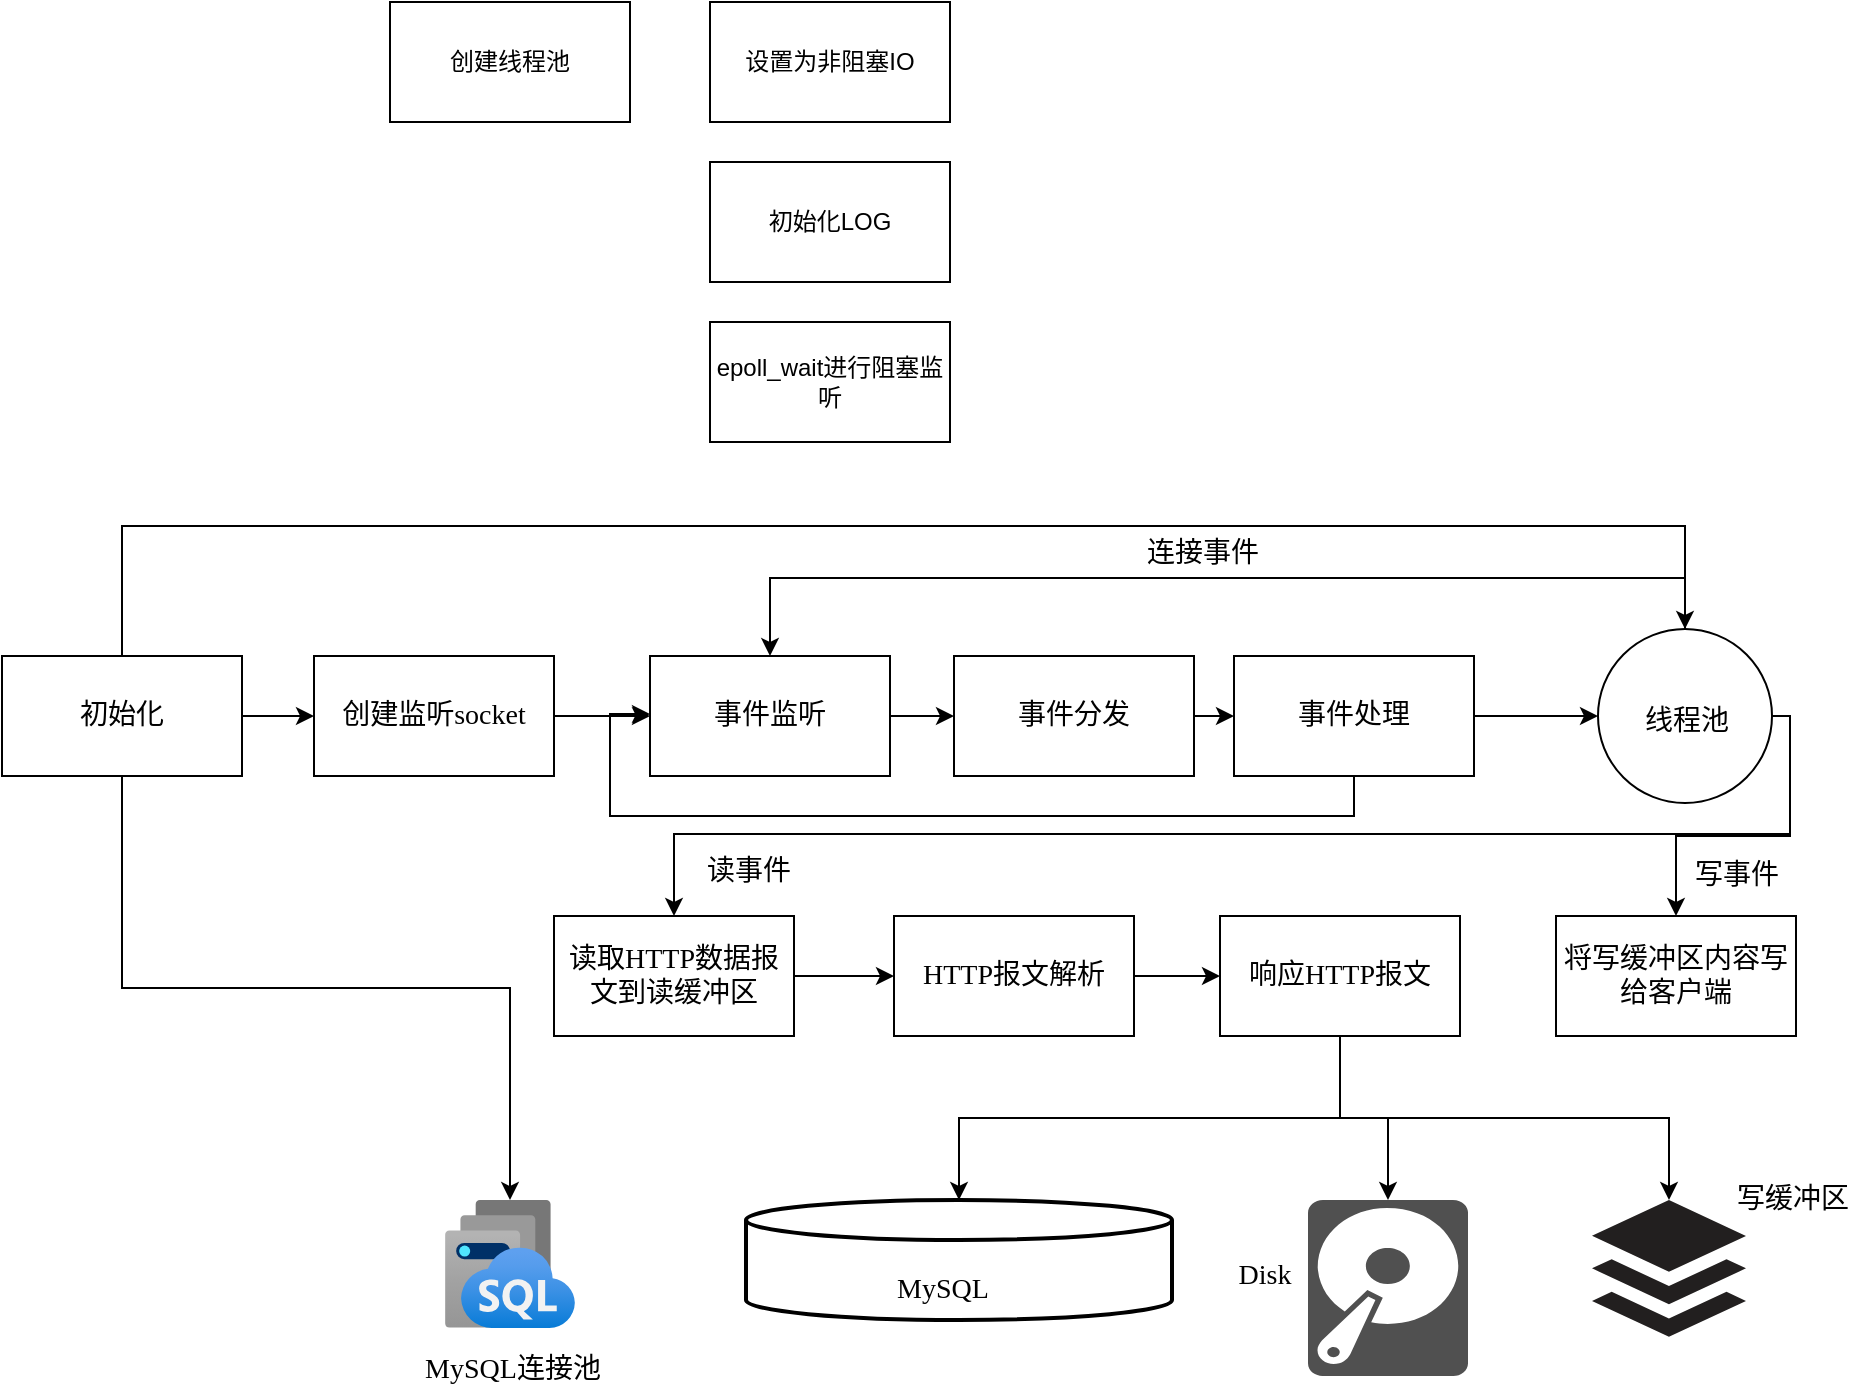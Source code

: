 <mxfile version="24.3.1" type="github">
  <diagram name="Page-1" id="5V34oT87yfFNVaGnt7aA">
    <mxGraphModel dx="1489" dy="764" grid="0" gridSize="10" guides="1" tooltips="1" connect="1" arrows="1" fold="1" page="1" pageScale="1" pageWidth="2339" pageHeight="3300" math="0" shadow="0">
      <root>
        <mxCell id="0" />
        <mxCell id="1" parent="0" />
        <mxCell id="J15SLopq1aWabDd-YfFR-1" value="创建线程池" style="rounded=0;whiteSpace=wrap;html=1;" parent="1" vertex="1">
          <mxGeometry x="360" y="130" width="120" height="60" as="geometry" />
        </mxCell>
        <mxCell id="obfPfjQXsDI3XNQDYnb0-45" style="edgeStyle=orthogonalEdgeStyle;rounded=0;orthogonalLoop=1;jettySize=auto;html=1;exitX=1;exitY=0.5;exitDx=0;exitDy=0;entryX=0;entryY=0.5;entryDx=0;entryDy=0;fontFamily=宋体;fontSize=14;" edge="1" parent="1" source="J15SLopq1aWabDd-YfFR-2" target="J15SLopq1aWabDd-YfFR-3">
          <mxGeometry relative="1" as="geometry" />
        </mxCell>
        <mxCell id="obfPfjQXsDI3XNQDYnb0-47" style="edgeStyle=orthogonalEdgeStyle;rounded=0;orthogonalLoop=1;jettySize=auto;html=1;exitX=0.5;exitY=1;exitDx=0;exitDy=0;fontFamily=宋体;fontSize=14;" edge="1" parent="1" source="J15SLopq1aWabDd-YfFR-2" target="obfPfjQXsDI3XNQDYnb0-37">
          <mxGeometry relative="1" as="geometry" />
        </mxCell>
        <mxCell id="obfPfjQXsDI3XNQDYnb0-48" style="edgeStyle=orthogonalEdgeStyle;rounded=0;orthogonalLoop=1;jettySize=auto;html=1;exitX=0.5;exitY=0;exitDx=0;exitDy=0;entryX=0.5;entryY=0;entryDx=0;entryDy=0;fontFamily=宋体;fontSize=14;" edge="1" parent="1" source="J15SLopq1aWabDd-YfFR-2" target="obfPfjQXsDI3XNQDYnb0-38">
          <mxGeometry relative="1" as="geometry">
            <Array as="points">
              <mxPoint x="226" y="392" />
              <mxPoint x="1008" y="392" />
            </Array>
          </mxGeometry>
        </mxCell>
        <mxCell id="J15SLopq1aWabDd-YfFR-2" value="初始化" style="rounded=0;whiteSpace=wrap;html=1;fontFamily=宋体;fontSize=14;" parent="1" vertex="1">
          <mxGeometry x="166" y="457" width="120" height="60" as="geometry" />
        </mxCell>
        <mxCell id="obfPfjQXsDI3XNQDYnb0-43" style="edgeStyle=orthogonalEdgeStyle;rounded=0;orthogonalLoop=1;jettySize=auto;html=1;exitX=1;exitY=0.5;exitDx=0;exitDy=0;entryX=0;entryY=0.5;entryDx=0;entryDy=0;fontFamily=宋体;fontSize=14;" edge="1" parent="1" source="J15SLopq1aWabDd-YfFR-3" target="obfPfjQXsDI3XNQDYnb0-3">
          <mxGeometry relative="1" as="geometry" />
        </mxCell>
        <mxCell id="J15SLopq1aWabDd-YfFR-3" value="创建监听socket" style="rounded=0;whiteSpace=wrap;html=1;fontFamily=宋体;fontSize=14;" parent="1" vertex="1">
          <mxGeometry x="322" y="457" width="120" height="60" as="geometry" />
        </mxCell>
        <mxCell id="J15SLopq1aWabDd-YfFR-4" value="设置为非阻塞IO" style="rounded=0;whiteSpace=wrap;html=1;" parent="1" vertex="1">
          <mxGeometry x="520" y="130" width="120" height="60" as="geometry" />
        </mxCell>
        <mxCell id="J15SLopq1aWabDd-YfFR-5" value="初始化LOG" style="rounded=0;whiteSpace=wrap;html=1;" parent="1" vertex="1">
          <mxGeometry x="520" y="210" width="120" height="60" as="geometry" />
        </mxCell>
        <mxCell id="J15SLopq1aWabDd-YfFR-6" value="epoll_wait进行阻塞监听" style="rounded=0;whiteSpace=wrap;html=1;" parent="1" vertex="1">
          <mxGeometry x="520" y="290" width="120" height="60" as="geometry" />
        </mxCell>
        <mxCell id="obfPfjQXsDI3XNQDYnb0-1" value="" style="strokeWidth=2;html=1;shape=mxgraph.flowchart.database;whiteSpace=wrap;fontFamily=宋体;fontSize=14;" vertex="1" parent="1">
          <mxGeometry x="538" y="729" width="213" height="60" as="geometry" />
        </mxCell>
        <mxCell id="obfPfjQXsDI3XNQDYnb0-2" value="" style="sketch=0;pointerEvents=1;shadow=0;dashed=0;html=1;strokeColor=none;fillColor=#505050;labelPosition=center;verticalLabelPosition=bottom;verticalAlign=top;outlineConnect=0;align=center;shape=mxgraph.office.devices.hard_disk;fontFamily=宋体;fontSize=14;" vertex="1" parent="1">
          <mxGeometry x="819" y="729" width="80" height="88" as="geometry" />
        </mxCell>
        <mxCell id="obfPfjQXsDI3XNQDYnb0-8" style="edgeStyle=orthogonalEdgeStyle;rounded=0;orthogonalLoop=1;jettySize=auto;html=1;exitX=1;exitY=0.5;exitDx=0;exitDy=0;entryX=0;entryY=0.5;entryDx=0;entryDy=0;fontFamily=宋体;fontSize=14;" edge="1" parent="1" source="obfPfjQXsDI3XNQDYnb0-3" target="obfPfjQXsDI3XNQDYnb0-4">
          <mxGeometry relative="1" as="geometry" />
        </mxCell>
        <mxCell id="obfPfjQXsDI3XNQDYnb0-3" value="事件监听" style="rounded=0;whiteSpace=wrap;html=1;fontFamily=宋体;fontSize=14;" vertex="1" parent="1">
          <mxGeometry x="490" y="457" width="120" height="60" as="geometry" />
        </mxCell>
        <mxCell id="obfPfjQXsDI3XNQDYnb0-9" style="edgeStyle=orthogonalEdgeStyle;rounded=0;orthogonalLoop=1;jettySize=auto;html=1;exitX=1;exitY=0.5;exitDx=0;exitDy=0;entryX=0;entryY=0.5;entryDx=0;entryDy=0;fontFamily=宋体;fontSize=14;" edge="1" parent="1" source="obfPfjQXsDI3XNQDYnb0-4" target="obfPfjQXsDI3XNQDYnb0-5">
          <mxGeometry relative="1" as="geometry" />
        </mxCell>
        <mxCell id="obfPfjQXsDI3XNQDYnb0-4" value="事件分发" style="rounded=0;whiteSpace=wrap;html=1;fontFamily=宋体;fontSize=14;" vertex="1" parent="1">
          <mxGeometry x="642" y="457" width="120" height="60" as="geometry" />
        </mxCell>
        <mxCell id="obfPfjQXsDI3XNQDYnb0-10" style="edgeStyle=orthogonalEdgeStyle;rounded=0;orthogonalLoop=1;jettySize=auto;html=1;exitX=1;exitY=0.5;exitDx=0;exitDy=0;entryX=0;entryY=0.5;entryDx=0;entryDy=0;fontFamily=宋体;fontSize=14;" edge="1" parent="1" source="obfPfjQXsDI3XNQDYnb0-5" target="obfPfjQXsDI3XNQDYnb0-38">
          <mxGeometry relative="1" as="geometry">
            <mxPoint x="953" y="487" as="targetPoint" />
          </mxGeometry>
        </mxCell>
        <mxCell id="obfPfjQXsDI3XNQDYnb0-11" style="edgeStyle=orthogonalEdgeStyle;rounded=0;orthogonalLoop=1;jettySize=auto;html=1;exitX=0.5;exitY=1;exitDx=0;exitDy=0;entryX=0;entryY=0.5;entryDx=0;entryDy=0;fontFamily=宋体;fontSize=14;" edge="1" parent="1">
          <mxGeometry relative="1" as="geometry">
            <mxPoint x="842" y="516" as="sourcePoint" />
            <mxPoint x="490" y="486" as="targetPoint" />
            <Array as="points">
              <mxPoint x="842" y="537" />
              <mxPoint x="470" y="537" />
              <mxPoint x="470" y="486" />
            </Array>
          </mxGeometry>
        </mxCell>
        <mxCell id="obfPfjQXsDI3XNQDYnb0-5" value="事件处理" style="rounded=0;whiteSpace=wrap;html=1;fontFamily=宋体;fontSize=14;" vertex="1" parent="1">
          <mxGeometry x="782" y="457" width="120" height="60" as="geometry" />
        </mxCell>
        <mxCell id="obfPfjQXsDI3XNQDYnb0-24" style="edgeStyle=orthogonalEdgeStyle;rounded=0;orthogonalLoop=1;jettySize=auto;html=1;exitX=0.5;exitY=0;exitDx=0;exitDy=0;entryX=0.5;entryY=0;entryDx=0;entryDy=0;fontFamily=宋体;fontSize=14;" edge="1" parent="1" source="obfPfjQXsDI3XNQDYnb0-38" target="obfPfjQXsDI3XNQDYnb0-3">
          <mxGeometry relative="1" as="geometry">
            <mxPoint x="1012.429" y="370.0" as="targetPoint" />
            <mxPoint x="1017.5" y="457" as="sourcePoint" />
            <Array as="points">
              <mxPoint x="1008" y="418" />
              <mxPoint x="550" y="418" />
            </Array>
          </mxGeometry>
        </mxCell>
        <mxCell id="obfPfjQXsDI3XNQDYnb0-16" style="edgeStyle=orthogonalEdgeStyle;rounded=0;orthogonalLoop=1;jettySize=auto;html=1;exitX=1;exitY=0.5;exitDx=0;exitDy=0;entryX=0;entryY=0.5;entryDx=0;entryDy=0;fontFamily=宋体;fontSize=14;" edge="1" parent="1" source="obfPfjQXsDI3XNQDYnb0-12" target="obfPfjQXsDI3XNQDYnb0-15">
          <mxGeometry relative="1" as="geometry" />
        </mxCell>
        <mxCell id="obfPfjQXsDI3XNQDYnb0-12" value="读取HTTP数据报文到读缓冲区" style="rounded=0;whiteSpace=wrap;html=1;fontFamily=宋体;fontSize=14;" vertex="1" parent="1">
          <mxGeometry x="442" y="587" width="120" height="60" as="geometry" />
        </mxCell>
        <mxCell id="obfPfjQXsDI3XNQDYnb0-14" value="读事件" style="text;html=1;align=center;verticalAlign=middle;resizable=0;points=[];autosize=1;strokeColor=none;fillColor=none;fontFamily=宋体;fontSize=14;" vertex="1" parent="1">
          <mxGeometry x="508" y="550" width="61" height="29" as="geometry" />
        </mxCell>
        <mxCell id="obfPfjQXsDI3XNQDYnb0-18" style="edgeStyle=orthogonalEdgeStyle;rounded=0;orthogonalLoop=1;jettySize=auto;html=1;exitX=1;exitY=0.5;exitDx=0;exitDy=0;entryX=0;entryY=0.5;entryDx=0;entryDy=0;fontFamily=宋体;fontSize=14;" edge="1" parent="1" source="obfPfjQXsDI3XNQDYnb0-15" target="obfPfjQXsDI3XNQDYnb0-17">
          <mxGeometry relative="1" as="geometry" />
        </mxCell>
        <mxCell id="obfPfjQXsDI3XNQDYnb0-15" value="HTTP报文解析" style="rounded=0;whiteSpace=wrap;html=1;fontFamily=宋体;fontSize=14;" vertex="1" parent="1">
          <mxGeometry x="612" y="587" width="120" height="60" as="geometry" />
        </mxCell>
        <mxCell id="obfPfjQXsDI3XNQDYnb0-22" style="edgeStyle=orthogonalEdgeStyle;rounded=0;orthogonalLoop=1;jettySize=auto;html=1;exitX=0.5;exitY=1;exitDx=0;exitDy=0;fontFamily=宋体;fontSize=14;" edge="1" parent="1" source="obfPfjQXsDI3XNQDYnb0-17" target="obfPfjQXsDI3XNQDYnb0-2">
          <mxGeometry relative="1" as="geometry" />
        </mxCell>
        <mxCell id="obfPfjQXsDI3XNQDYnb0-34" style="edgeStyle=orthogonalEdgeStyle;rounded=0;orthogonalLoop=1;jettySize=auto;html=1;exitX=0.5;exitY=1;exitDx=0;exitDy=0;fontFamily=宋体;fontSize=14;" edge="1" parent="1" source="obfPfjQXsDI3XNQDYnb0-17" target="obfPfjQXsDI3XNQDYnb0-33">
          <mxGeometry relative="1" as="geometry" />
        </mxCell>
        <mxCell id="obfPfjQXsDI3XNQDYnb0-17" value="响应HTTP报文" style="rounded=0;whiteSpace=wrap;html=1;fontFamily=宋体;fontSize=14;" vertex="1" parent="1">
          <mxGeometry x="775" y="587" width="120" height="60" as="geometry" />
        </mxCell>
        <mxCell id="obfPfjQXsDI3XNQDYnb0-20" value="MySQL" style="text;html=1;align=center;verticalAlign=middle;resizable=0;points=[];autosize=1;strokeColor=none;fillColor=none;fontFamily=宋体;fontSize=14;" vertex="1" parent="1">
          <mxGeometry x="608.5" y="759" width="54" height="29" as="geometry" />
        </mxCell>
        <mxCell id="obfPfjQXsDI3XNQDYnb0-21" style="edgeStyle=orthogonalEdgeStyle;rounded=0;orthogonalLoop=1;jettySize=auto;html=1;exitX=0.5;exitY=1;exitDx=0;exitDy=0;entryX=0.5;entryY=0;entryDx=0;entryDy=0;entryPerimeter=0;fontFamily=宋体;fontSize=14;" edge="1" parent="1" source="obfPfjQXsDI3XNQDYnb0-17" target="obfPfjQXsDI3XNQDYnb0-1">
          <mxGeometry relative="1" as="geometry" />
        </mxCell>
        <mxCell id="obfPfjQXsDI3XNQDYnb0-23" value="Disk" style="text;html=1;align=center;verticalAlign=middle;resizable=0;points=[];autosize=1;strokeColor=none;fillColor=none;fontFamily=宋体;fontSize=14;" vertex="1" parent="1">
          <mxGeometry x="773" y="752" width="47" height="29" as="geometry" />
        </mxCell>
        <mxCell id="obfPfjQXsDI3XNQDYnb0-25" value="连接事件" style="text;html=1;align=center;verticalAlign=middle;resizable=0;points=[];autosize=1;strokeColor=none;fillColor=none;fontFamily=宋体;fontSize=14;" vertex="1" parent="1">
          <mxGeometry x="728" y="391" width="76" height="29" as="geometry" />
        </mxCell>
        <mxCell id="obfPfjQXsDI3XNQDYnb0-27" value="将写缓冲区内容写给客户端" style="rounded=0;whiteSpace=wrap;html=1;fontFamily=宋体;fontSize=14;" vertex="1" parent="1">
          <mxGeometry x="943" y="587" width="120" height="60" as="geometry" />
        </mxCell>
        <mxCell id="obfPfjQXsDI3XNQDYnb0-28" value="写事件" style="text;html=1;align=center;verticalAlign=middle;resizable=0;points=[];autosize=1;strokeColor=none;fillColor=none;fontFamily=宋体;fontSize=14;" vertex="1" parent="1">
          <mxGeometry x="1002" y="552" width="61" height="29" as="geometry" />
        </mxCell>
        <mxCell id="obfPfjQXsDI3XNQDYnb0-33" value="" style="dashed=0;outlineConnect=0;html=1;align=center;labelPosition=center;verticalLabelPosition=bottom;verticalAlign=top;shape=mxgraph.weblogos.buffer;fillColor=#221F1F;strokeColor=none;fontFamily=宋体;fontSize=14;" vertex="1" parent="1">
          <mxGeometry x="961" y="729" width="77" height="68.4" as="geometry" />
        </mxCell>
        <mxCell id="obfPfjQXsDI3XNQDYnb0-35" value="写缓冲区" style="text;html=1;align=center;verticalAlign=middle;resizable=0;points=[];autosize=1;strokeColor=none;fillColor=none;fontFamily=宋体;fontSize=14;" vertex="1" parent="1">
          <mxGeometry x="1023" y="714" width="76" height="29" as="geometry" />
        </mxCell>
        <mxCell id="obfPfjQXsDI3XNQDYnb0-37" value="" style="image;aspect=fixed;html=1;points=[];align=center;fontSize=14;image=img/lib/azure2/other/Instance_Pools.svg;fontFamily=宋体;" vertex="1" parent="1">
          <mxGeometry x="387.5" y="729" width="65" height="64" as="geometry" />
        </mxCell>
        <mxCell id="obfPfjQXsDI3XNQDYnb0-39" style="edgeStyle=orthogonalEdgeStyle;rounded=0;orthogonalLoop=1;jettySize=auto;html=1;exitX=1;exitY=0.5;exitDx=0;exitDy=0;entryX=0.5;entryY=0;entryDx=0;entryDy=0;fontFamily=宋体;fontSize=14;" edge="1" parent="1" source="obfPfjQXsDI3XNQDYnb0-38" target="obfPfjQXsDI3XNQDYnb0-12">
          <mxGeometry relative="1" as="geometry">
            <Array as="points">
              <mxPoint x="1060" y="487" />
              <mxPoint x="1060" y="546" />
              <mxPoint x="502" y="546" />
            </Array>
          </mxGeometry>
        </mxCell>
        <mxCell id="obfPfjQXsDI3XNQDYnb0-40" style="edgeStyle=orthogonalEdgeStyle;rounded=0;orthogonalLoop=1;jettySize=auto;html=1;exitX=1;exitY=0.5;exitDx=0;exitDy=0;entryX=0.5;entryY=0;entryDx=0;entryDy=0;fontFamily=宋体;fontSize=14;" edge="1" parent="1" source="obfPfjQXsDI3XNQDYnb0-38" target="obfPfjQXsDI3XNQDYnb0-27">
          <mxGeometry relative="1" as="geometry">
            <mxPoint x="1192.143" y="550.571" as="targetPoint" />
            <Array as="points">
              <mxPoint x="1060" y="487" />
              <mxPoint x="1060" y="547" />
              <mxPoint x="1003" y="547" />
            </Array>
          </mxGeometry>
        </mxCell>
        <mxCell id="obfPfjQXsDI3XNQDYnb0-38" value="" style="shape=ellipse;html=1;dashed=0;whiteSpace=wrap;aspect=fixed;perimeter=ellipsePerimeter;fontFamily=宋体;fontSize=14;" vertex="1" parent="1">
          <mxGeometry x="964" y="443.5" width="87" height="87" as="geometry" />
        </mxCell>
        <mxCell id="obfPfjQXsDI3XNQDYnb0-41" value="线程池" style="text;html=1;align=center;verticalAlign=middle;resizable=0;points=[];autosize=1;strokeColor=none;fillColor=none;fontFamily=宋体;fontSize=14;" vertex="1" parent="1">
          <mxGeometry x="977.5" y="475" width="61" height="29" as="geometry" />
        </mxCell>
        <mxCell id="obfPfjQXsDI3XNQDYnb0-46" value="MySQL连接池" style="text;html=1;align=center;verticalAlign=middle;resizable=0;points=[];autosize=1;strokeColor=none;fillColor=none;fontFamily=宋体;fontSize=14;" vertex="1" parent="1">
          <mxGeometry x="372" y="799" width="97" height="29" as="geometry" />
        </mxCell>
      </root>
    </mxGraphModel>
  </diagram>
</mxfile>
